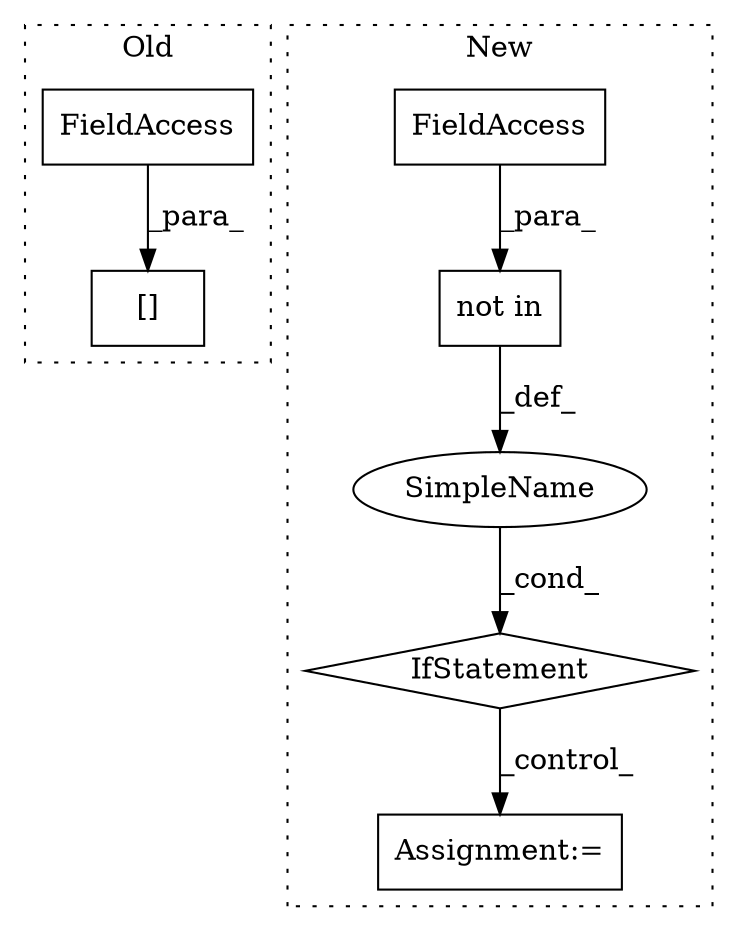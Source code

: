 digraph G {
subgraph cluster0 {
1 [label="[]" a="2" s="4482,4554" l="68,1" shape="box"];
7 [label="FieldAccess" a="22" s="4550" l="4" shape="box"];
label = "Old";
style="dotted";
}
subgraph cluster1 {
2 [label="not in" a="108" s="4608" l="22" shape="box"];
3 [label="IfStatement" a="25" s="4600,4630" l="8,2" shape="diamond"];
4 [label="Assignment:=" a="7" s="4740" l="1" shape="box"];
5 [label="SimpleName" a="42" s="" l="" shape="ellipse"];
6 [label="FieldAccess" a="22" s="4608" l="4" shape="box"];
label = "New";
style="dotted";
}
2 -> 5 [label="_def_"];
3 -> 4 [label="_control_"];
5 -> 3 [label="_cond_"];
6 -> 2 [label="_para_"];
7 -> 1 [label="_para_"];
}